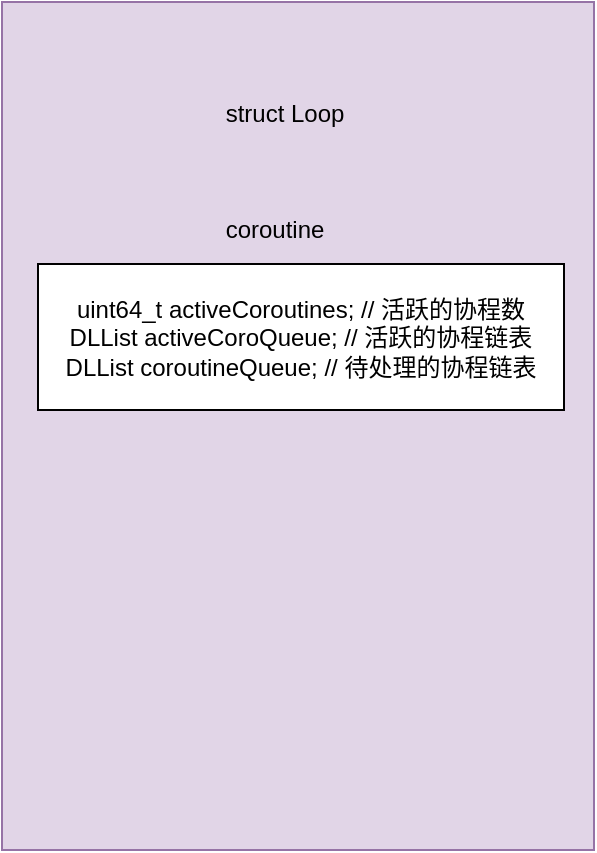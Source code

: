 <mxfile version="24.2.5" type="device">
  <diagram name="第 1 页" id="kDpwMAGy_JXWOYc4Z3X5">
    <mxGraphModel dx="784" dy="1365" grid="0" gridSize="10" guides="1" tooltips="1" connect="1" arrows="1" fold="1" page="0" pageScale="1" pageWidth="827" pageHeight="1169" math="0" shadow="0">
      <root>
        <mxCell id="0" />
        <mxCell id="1" parent="0" />
        <mxCell id="OA_Rr2lVNBwTItIs_N7d-2" value="" style="whiteSpace=wrap;html=1;fillColor=#e1d5e7;strokeColor=#9673a6;" vertex="1" parent="1">
          <mxGeometry x="237" y="-461" width="296" height="424" as="geometry" />
        </mxCell>
        <mxCell id="qptfLOysjQ_-md8SZlLQ-1" value="&lt;div&gt;uint64_t activeCoroutines; // 活跃的协程数&lt;/div&gt;&lt;div&gt;DLList activeCoroQueue; // 活跃的协程链表&lt;/div&gt;&lt;div&gt;DLList coroutineQueue; // 待处理的协程链表&lt;/div&gt;" style="whiteSpace=wrap;html=1;" parent="1" vertex="1">
          <mxGeometry x="255" y="-330" width="263" height="73" as="geometry" />
        </mxCell>
        <mxCell id="qptfLOysjQ_-md8SZlLQ-2" value="struct Loop" style="text;html=1;align=center;verticalAlign=middle;resizable=0;points=[];autosize=1;strokeColor=none;fillColor=none;" parent="1" vertex="1">
          <mxGeometry x="339" y="-418" width="77" height="26" as="geometry" />
        </mxCell>
        <mxCell id="OA_Rr2lVNBwTItIs_N7d-1" value="coroutine" style="text;html=1;align=center;verticalAlign=middle;resizable=0;points=[];autosize=1;strokeColor=none;fillColor=none;" vertex="1" parent="1">
          <mxGeometry x="339" y="-360" width="67" height="26" as="geometry" />
        </mxCell>
      </root>
    </mxGraphModel>
  </diagram>
</mxfile>
